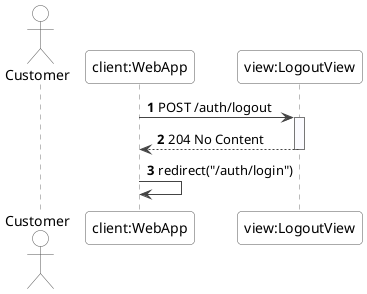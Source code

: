 @startuml LogoutSequence
skinparam shadowing false
skinparam roundcorner 8
skinparam sequence {
  ArrowColor #444
  LifeLineBorderColor #777
  LifeLineBackgroundColor #FBFBFF
  ParticipantBorderColor #555
  ParticipantBackgroundColor #FFFFFF
  ActorBorderColor #555
  ActorBackgroundColor #FFFFFF
  BoxBorderColor #999
}

autonumber
actor Customer
participant "client:WebApp" as fe
participant "view:LogoutView" as lov

fe -> lov : POST /auth/logout
activate lov
lov --> fe : 204 No Content
deactivate lov
fe -> fe : redirect("/auth/login")
@enduml
